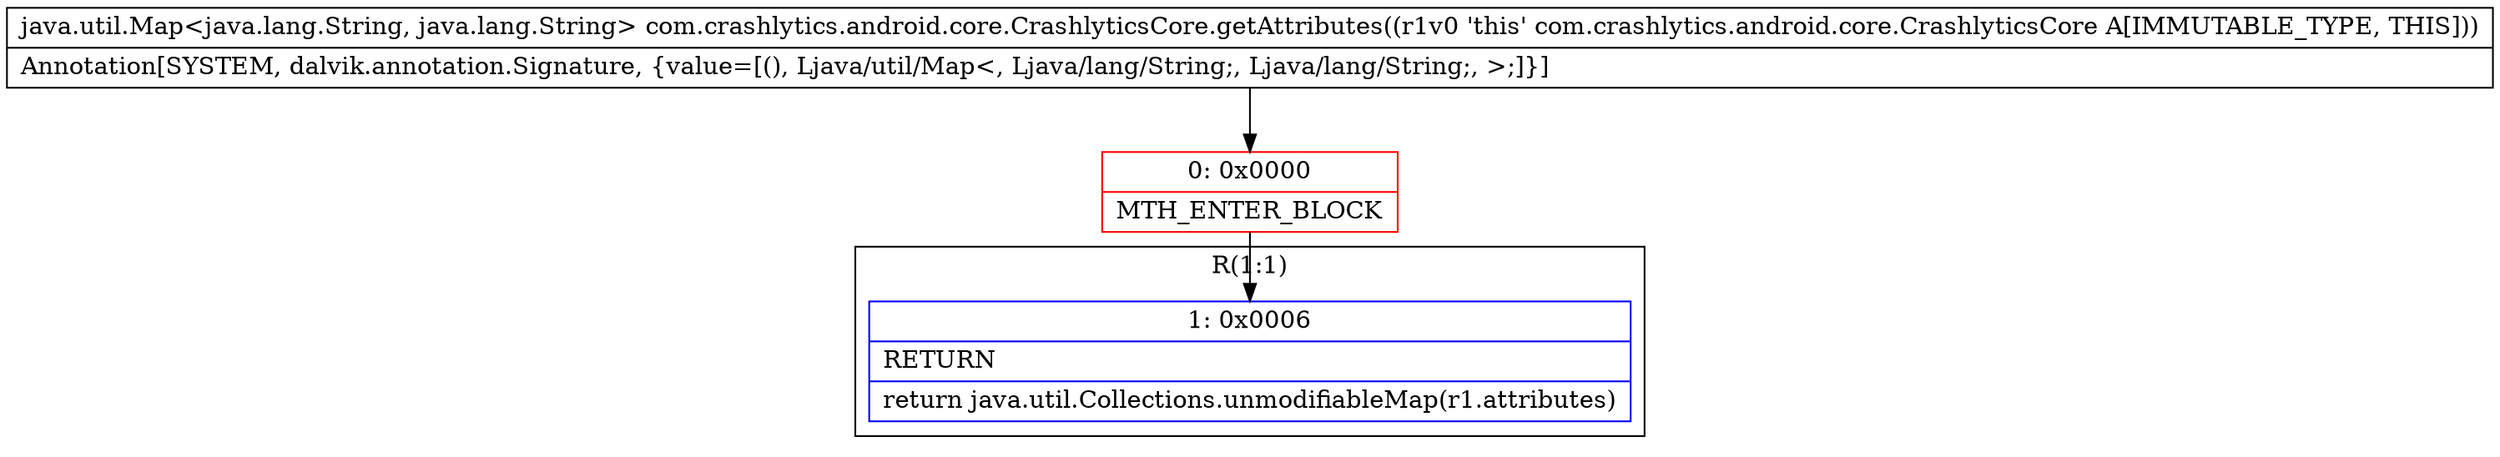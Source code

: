 digraph "CFG forcom.crashlytics.android.core.CrashlyticsCore.getAttributes()Ljava\/util\/Map;" {
subgraph cluster_Region_1739752151 {
label = "R(1:1)";
node [shape=record,color=blue];
Node_1 [shape=record,label="{1\:\ 0x0006|RETURN\l|return java.util.Collections.unmodifiableMap(r1.attributes)\l}"];
}
Node_0 [shape=record,color=red,label="{0\:\ 0x0000|MTH_ENTER_BLOCK\l}"];
MethodNode[shape=record,label="{java.util.Map\<java.lang.String, java.lang.String\> com.crashlytics.android.core.CrashlyticsCore.getAttributes((r1v0 'this' com.crashlytics.android.core.CrashlyticsCore A[IMMUTABLE_TYPE, THIS]))  | Annotation[SYSTEM, dalvik.annotation.Signature, \{value=[(), Ljava\/util\/Map\<, Ljava\/lang\/String;, Ljava\/lang\/String;, \>;]\}]\l}"];
MethodNode -> Node_0;
Node_0 -> Node_1;
}

